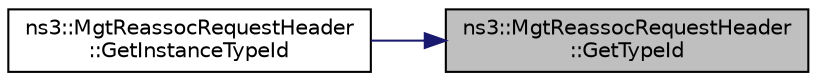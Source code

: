 digraph "ns3::MgtReassocRequestHeader::GetTypeId"
{
 // LATEX_PDF_SIZE
  edge [fontname="Helvetica",fontsize="10",labelfontname="Helvetica",labelfontsize="10"];
  node [fontname="Helvetica",fontsize="10",shape=record];
  rankdir="RL";
  Node1 [label="ns3::MgtReassocRequestHeader\l::GetTypeId",height=0.2,width=0.4,color="black", fillcolor="grey75", style="filled", fontcolor="black",tooltip="Register this type."];
  Node1 -> Node2 [dir="back",color="midnightblue",fontsize="10",style="solid",fontname="Helvetica"];
  Node2 [label="ns3::MgtReassocRequestHeader\l::GetInstanceTypeId",height=0.2,width=0.4,color="black", fillcolor="white", style="filled",URL="$classns3_1_1_mgt_reassoc_request_header.html#acfe7eb10b1f2ffdbf3acd823c7a48027",tooltip="Get the most derived TypeId for this Object."];
}
